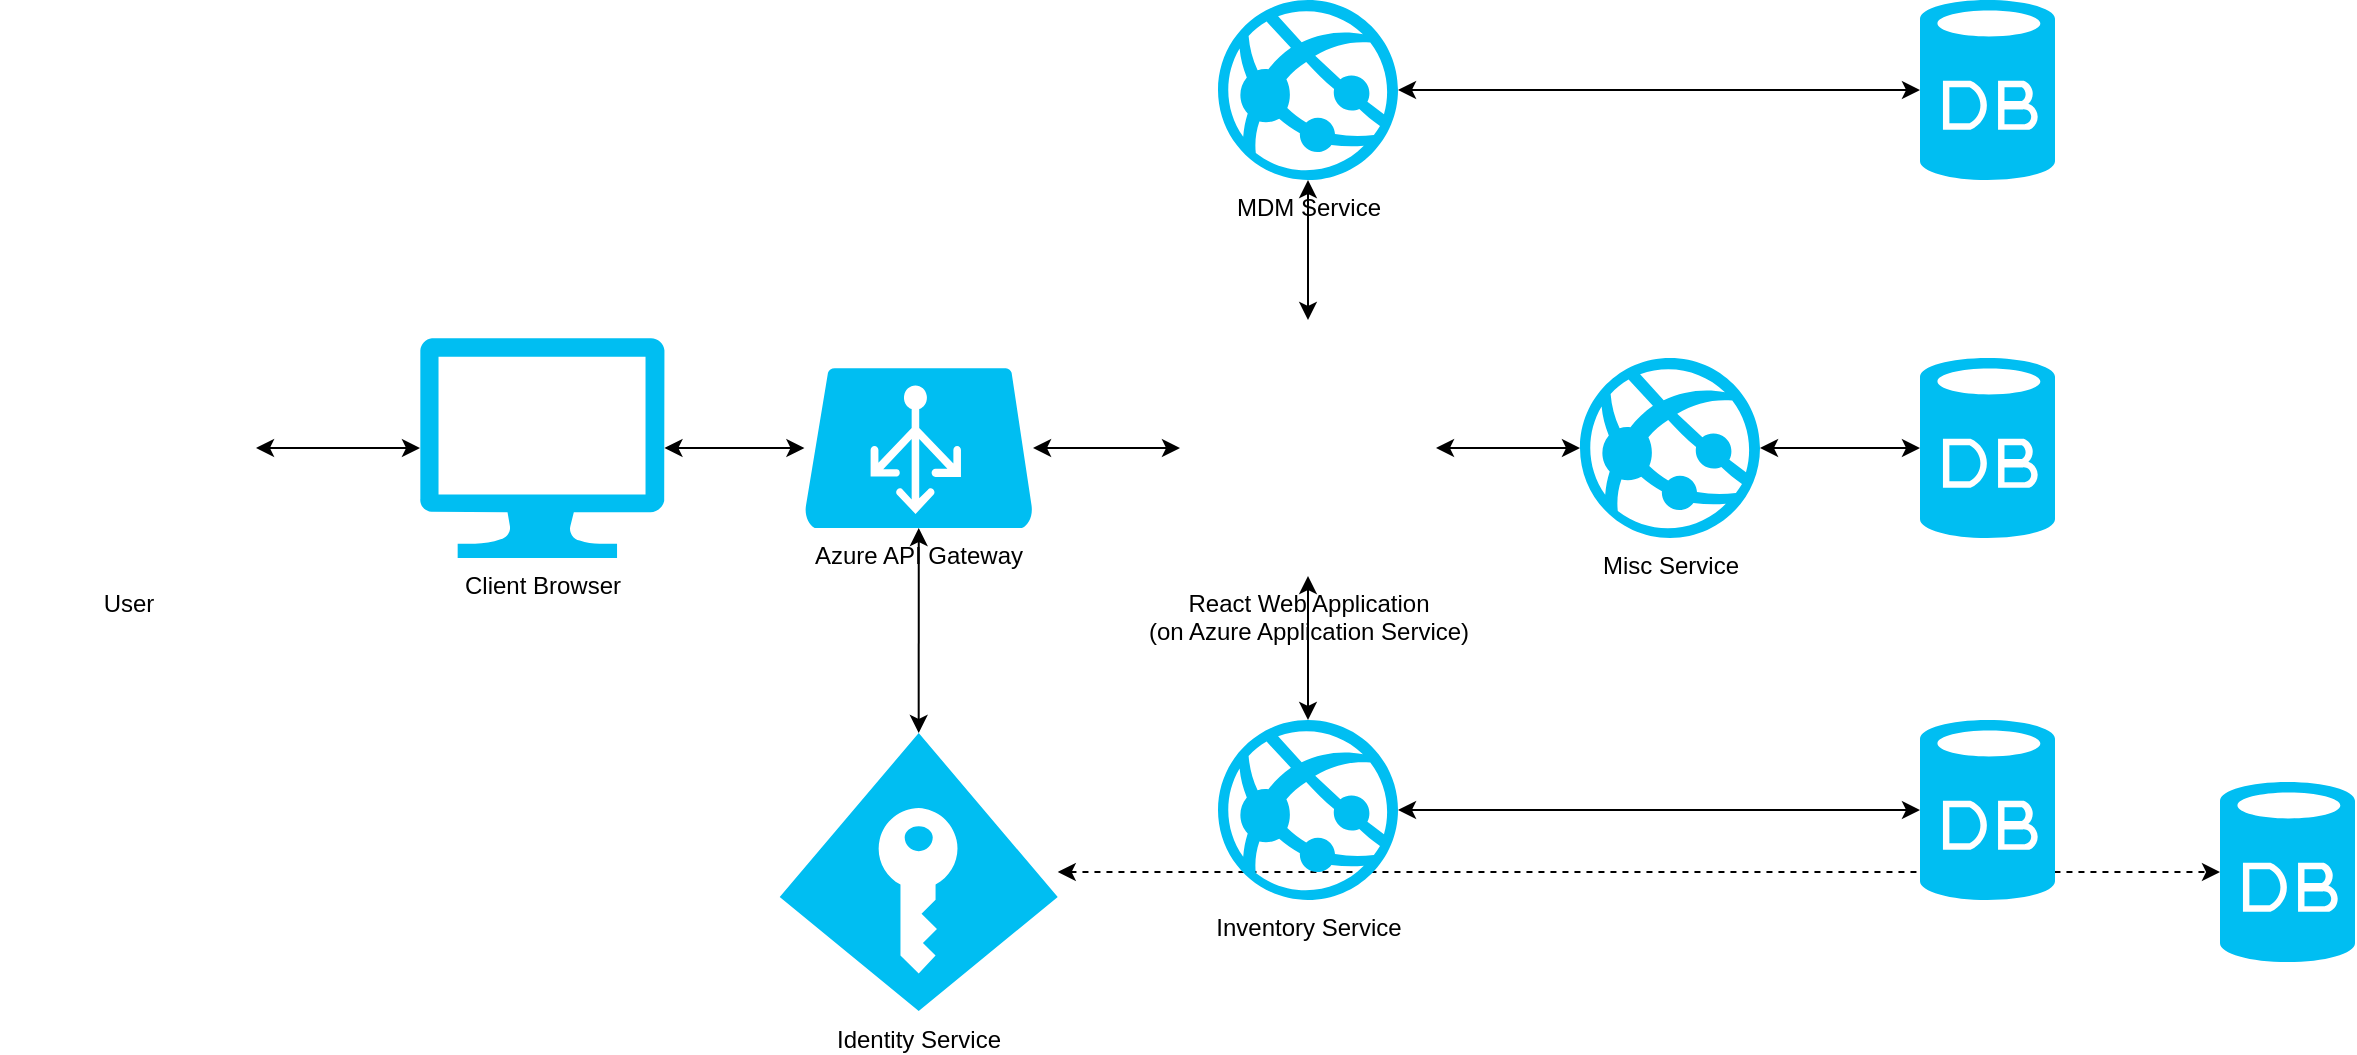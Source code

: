 <mxfile version="13.6.2" type="github">
  <diagram id="ddz_AmPwnvKV4tSpgPz-" name="Page-1">
    <mxGraphModel dx="1394" dy="840" grid="1" gridSize="10" guides="1" tooltips="1" connect="1" arrows="1" fold="1" page="1" pageScale="1" pageWidth="850" pageHeight="1100" math="0" shadow="0">
      <root>
        <mxCell id="0" />
        <mxCell id="1" parent="0" />
        <mxCell id="Yj5f9GRhNWR6puFsaTgG-37" value="" style="endArrow=classic;startArrow=classic;html=1;dashed=1;" edge="1" parent="1" source="Yj5f9GRhNWR6puFsaTgG-11" target="Yj5f9GRhNWR6puFsaTgG-33">
          <mxGeometry width="50" height="50" relative="1" as="geometry">
            <mxPoint x="829" y="455" as="sourcePoint" />
            <mxPoint x="1090" y="455" as="targetPoint" />
          </mxGeometry>
        </mxCell>
        <mxCell id="Yj5f9GRhNWR6puFsaTgG-1" value="User" style="shape=image;html=1;verticalAlign=top;verticalLabelPosition=bottom;labelBackgroundColor=#ffffff;imageAspect=0;aspect=fixed;image=https://cdn1.iconfinder.com/data/icons/web-55/32/web_3-128.png" vertex="1" parent="1">
          <mxGeometry x="120" y="200" width="128" height="128" as="geometry" />
        </mxCell>
        <mxCell id="Yj5f9GRhNWR6puFsaTgG-2" value="Client Browser" style="verticalLabelPosition=bottom;html=1;verticalAlign=top;align=center;strokeColor=none;fillColor=#00BEF2;shape=mxgraph.azure.computer;pointerEvents=1;aspect=fixed;" vertex="1" parent="1">
          <mxGeometry x="330" y="209" width="122.22" height="110" as="geometry" />
        </mxCell>
        <mxCell id="Yj5f9GRhNWR6puFsaTgG-6" value="React Web Application&lt;br&gt;(on Azure Application Service)" style="shape=image;html=1;verticalAlign=top;verticalLabelPosition=bottom;labelBackgroundColor=#ffffff;imageAspect=0;aspect=fixed;image=https://cdn4.iconfinder.com/data/icons/web-essential-4/64/45-web_essential-128.png" vertex="1" parent="1">
          <mxGeometry x="710" y="200" width="128" height="128" as="geometry" />
        </mxCell>
        <mxCell id="Yj5f9GRhNWR6puFsaTgG-11" value="Identity Service" style="verticalLabelPosition=bottom;html=1;verticalAlign=top;align=center;strokeColor=none;fillColor=#00BEF2;shape=mxgraph.azure.access_control;aspect=fixed;" vertex="1" parent="1">
          <mxGeometry x="509.86" y="406.5" width="139" height="139" as="geometry" />
        </mxCell>
        <mxCell id="Yj5f9GRhNWR6puFsaTgG-12" value="Azure API Gateway" style="verticalLabelPosition=bottom;html=1;verticalAlign=top;align=center;strokeColor=none;fillColor=#00BEF2;shape=mxgraph.azure.azure_load_balancer;aspect=fixed;" vertex="1" parent="1">
          <mxGeometry x="522.22" y="224" width="114.29" height="80" as="geometry" />
        </mxCell>
        <mxCell id="Yj5f9GRhNWR6puFsaTgG-13" value="MDM Service" style="verticalLabelPosition=bottom;html=1;verticalAlign=top;align=center;strokeColor=none;fillColor=#00BEF2;shape=mxgraph.azure.azure_website;pointerEvents=1;aspect=fixed;" vertex="1" parent="1">
          <mxGeometry x="729" y="40" width="90" height="90" as="geometry" />
        </mxCell>
        <mxCell id="Yj5f9GRhNWR6puFsaTgG-14" value="Misc Service" style="verticalLabelPosition=bottom;html=1;verticalAlign=top;align=center;strokeColor=none;fillColor=#00BEF2;shape=mxgraph.azure.azure_website;pointerEvents=1;aspect=fixed;" vertex="1" parent="1">
          <mxGeometry x="910" y="219" width="90" height="90" as="geometry" />
        </mxCell>
        <mxCell id="Yj5f9GRhNWR6puFsaTgG-15" value="Inventory Service" style="verticalLabelPosition=bottom;html=1;verticalAlign=top;align=center;strokeColor=none;fillColor=#00BEF2;shape=mxgraph.azure.azure_website;pointerEvents=1;aspect=fixed;" vertex="1" parent="1">
          <mxGeometry x="729" y="400" width="90" height="90" as="geometry" />
        </mxCell>
        <mxCell id="Yj5f9GRhNWR6puFsaTgG-20" value="" style="endArrow=classic;startArrow=classic;html=1;" edge="1" parent="1" source="Yj5f9GRhNWR6puFsaTgG-1" target="Yj5f9GRhNWR6puFsaTgG-2">
          <mxGeometry width="50" height="50" relative="1" as="geometry">
            <mxPoint x="610" y="360" as="sourcePoint" />
            <mxPoint x="660" y="310" as="targetPoint" />
          </mxGeometry>
        </mxCell>
        <mxCell id="Yj5f9GRhNWR6puFsaTgG-22" value="" style="endArrow=classic;startArrow=classic;html=1;" edge="1" parent="1" source="Yj5f9GRhNWR6puFsaTgG-12" target="Yj5f9GRhNWR6puFsaTgG-2">
          <mxGeometry width="50" height="50" relative="1" as="geometry">
            <mxPoint x="258" y="274" as="sourcePoint" />
            <mxPoint x="340" y="274" as="targetPoint" />
          </mxGeometry>
        </mxCell>
        <mxCell id="Yj5f9GRhNWR6puFsaTgG-23" value="" style="endArrow=classic;startArrow=classic;html=1;" edge="1" parent="1" source="Yj5f9GRhNWR6puFsaTgG-12" target="Yj5f9GRhNWR6puFsaTgG-11">
          <mxGeometry width="50" height="50" relative="1" as="geometry">
            <mxPoint x="532.22" y="274" as="sourcePoint" />
            <mxPoint x="462.22" y="274" as="targetPoint" />
          </mxGeometry>
        </mxCell>
        <mxCell id="Yj5f9GRhNWR6puFsaTgG-24" value="" style="endArrow=classic;startArrow=classic;html=1;" edge="1" parent="1" source="Yj5f9GRhNWR6puFsaTgG-6" target="Yj5f9GRhNWR6puFsaTgG-15">
          <mxGeometry width="50" height="50" relative="1" as="geometry">
            <mxPoint x="589.364" y="314" as="sourcePoint" />
            <mxPoint x="589.362" y="416.5" as="targetPoint" />
          </mxGeometry>
        </mxCell>
        <mxCell id="Yj5f9GRhNWR6puFsaTgG-25" value="" style="endArrow=classic;startArrow=classic;html=1;" edge="1" parent="1" source="Yj5f9GRhNWR6puFsaTgG-12" target="Yj5f9GRhNWR6puFsaTgG-6">
          <mxGeometry width="50" height="50" relative="1" as="geometry">
            <mxPoint x="784" y="338" as="sourcePoint" />
            <mxPoint x="784" y="410" as="targetPoint" />
          </mxGeometry>
        </mxCell>
        <mxCell id="Yj5f9GRhNWR6puFsaTgG-26" value="" style="endArrow=classic;startArrow=classic;html=1;" edge="1" parent="1" source="Yj5f9GRhNWR6puFsaTgG-6" target="Yj5f9GRhNWR6puFsaTgG-14">
          <mxGeometry width="50" height="50" relative="1" as="geometry">
            <mxPoint x="646.51" y="274" as="sourcePoint" />
            <mxPoint x="720" y="274" as="targetPoint" />
          </mxGeometry>
        </mxCell>
        <mxCell id="Yj5f9GRhNWR6puFsaTgG-27" value="" style="endArrow=classic;startArrow=classic;html=1;" edge="1" parent="1" source="Yj5f9GRhNWR6puFsaTgG-6" target="Yj5f9GRhNWR6puFsaTgG-13">
          <mxGeometry width="50" height="50" relative="1" as="geometry">
            <mxPoint x="848" y="274" as="sourcePoint" />
            <mxPoint x="920" y="274" as="targetPoint" />
          </mxGeometry>
        </mxCell>
        <mxCell id="Yj5f9GRhNWR6puFsaTgG-28" value="" style="verticalLabelPosition=bottom;html=1;verticalAlign=top;align=center;strokeColor=none;fillColor=#00BEF2;shape=mxgraph.azure.database;aspect=fixed;" vertex="1" parent="1">
          <mxGeometry x="1080" y="40" width="67.5" height="90" as="geometry" />
        </mxCell>
        <mxCell id="Yj5f9GRhNWR6puFsaTgG-29" value="" style="verticalLabelPosition=bottom;html=1;verticalAlign=top;align=center;strokeColor=none;fillColor=#00BEF2;shape=mxgraph.azure.database;aspect=fixed;" vertex="1" parent="1">
          <mxGeometry x="1080" y="400" width="67.5" height="90" as="geometry" />
        </mxCell>
        <mxCell id="Yj5f9GRhNWR6puFsaTgG-31" value="" style="verticalLabelPosition=bottom;html=1;verticalAlign=top;align=center;strokeColor=none;fillColor=#00BEF2;shape=mxgraph.azure.database;aspect=fixed;" vertex="1" parent="1">
          <mxGeometry x="1080" y="219" width="67.5" height="90" as="geometry" />
        </mxCell>
        <mxCell id="Yj5f9GRhNWR6puFsaTgG-33" value="" style="verticalLabelPosition=bottom;html=1;verticalAlign=top;align=center;strokeColor=none;fillColor=#00BEF2;shape=mxgraph.azure.database;aspect=fixed;" vertex="1" parent="1">
          <mxGeometry x="1230" y="431" width="67.5" height="90" as="geometry" />
        </mxCell>
        <mxCell id="Yj5f9GRhNWR6puFsaTgG-34" value="" style="endArrow=classic;startArrow=classic;html=1;" edge="1" parent="1" source="Yj5f9GRhNWR6puFsaTgG-13" target="Yj5f9GRhNWR6puFsaTgG-28">
          <mxGeometry width="50" height="50" relative="1" as="geometry">
            <mxPoint x="784" y="210" as="sourcePoint" />
            <mxPoint x="784" y="140.0" as="targetPoint" />
          </mxGeometry>
        </mxCell>
        <mxCell id="Yj5f9GRhNWR6puFsaTgG-35" value="" style="endArrow=classic;startArrow=classic;html=1;" edge="1" parent="1" source="Yj5f9GRhNWR6puFsaTgG-14" target="Yj5f9GRhNWR6puFsaTgG-31">
          <mxGeometry width="50" height="50" relative="1" as="geometry">
            <mxPoint x="829" y="95.0" as="sourcePoint" />
            <mxPoint x="1090" y="95.0" as="targetPoint" />
          </mxGeometry>
        </mxCell>
        <mxCell id="Yj5f9GRhNWR6puFsaTgG-36" value="" style="endArrow=classic;startArrow=classic;html=1;" edge="1" parent="1" source="Yj5f9GRhNWR6puFsaTgG-15" target="Yj5f9GRhNWR6puFsaTgG-29">
          <mxGeometry width="50" height="50" relative="1" as="geometry">
            <mxPoint x="1010" y="274" as="sourcePoint" />
            <mxPoint x="1090" y="274" as="targetPoint" />
          </mxGeometry>
        </mxCell>
      </root>
    </mxGraphModel>
  </diagram>
</mxfile>
